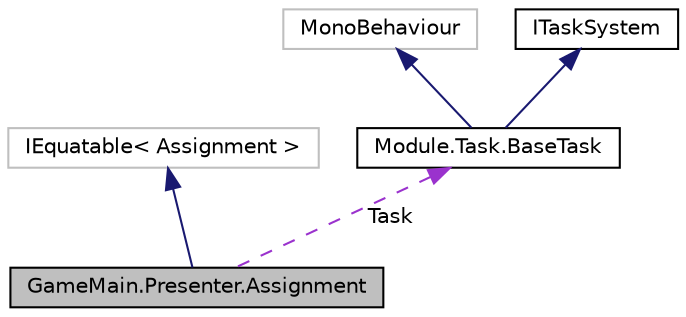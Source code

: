 digraph "GameMain.Presenter.Assignment"
{
 // LATEX_PDF_SIZE
  edge [fontname="Helvetica",fontsize="10",labelfontname="Helvetica",labelfontsize="10"];
  node [fontname="Helvetica",fontsize="10",shape=record];
  Node1 [label="GameMain.Presenter.Assignment",height=0.2,width=0.4,color="black", fillcolor="grey75", style="filled", fontcolor="black",tooltip=" "];
  Node2 -> Node1 [dir="back",color="midnightblue",fontsize="10",style="solid",fontname="Helvetica"];
  Node2 [label="IEquatable\< Assignment \>",height=0.2,width=0.4,color="grey75", fillcolor="white", style="filled",tooltip=" "];
  Node3 -> Node1 [dir="back",color="darkorchid3",fontsize="10",style="dashed",label=" Task" ,fontname="Helvetica"];
  Node3 [label="Module.Task.BaseTask",height=0.2,width=0.4,color="black", fillcolor="white", style="filled",URL="$classModule_1_1Task_1_1BaseTask.html",tooltip="全てのタスクのベースクラス"];
  Node4 -> Node3 [dir="back",color="midnightblue",fontsize="10",style="solid",fontname="Helvetica"];
  Node4 [label="MonoBehaviour",height=0.2,width=0.4,color="grey75", fillcolor="white", style="filled",tooltip=" "];
  Node5 -> Node3 [dir="back",color="midnightblue",fontsize="10",style="solid",fontname="Helvetica"];
  Node5 [label="ITaskSystem",height=0.2,width=0.4,color="black", fillcolor="white", style="filled",URL="$interfaceModule_1_1Task_1_1ITaskSystem.html",tooltip="タスクにゲームループを適用するインターフェース"];
}
